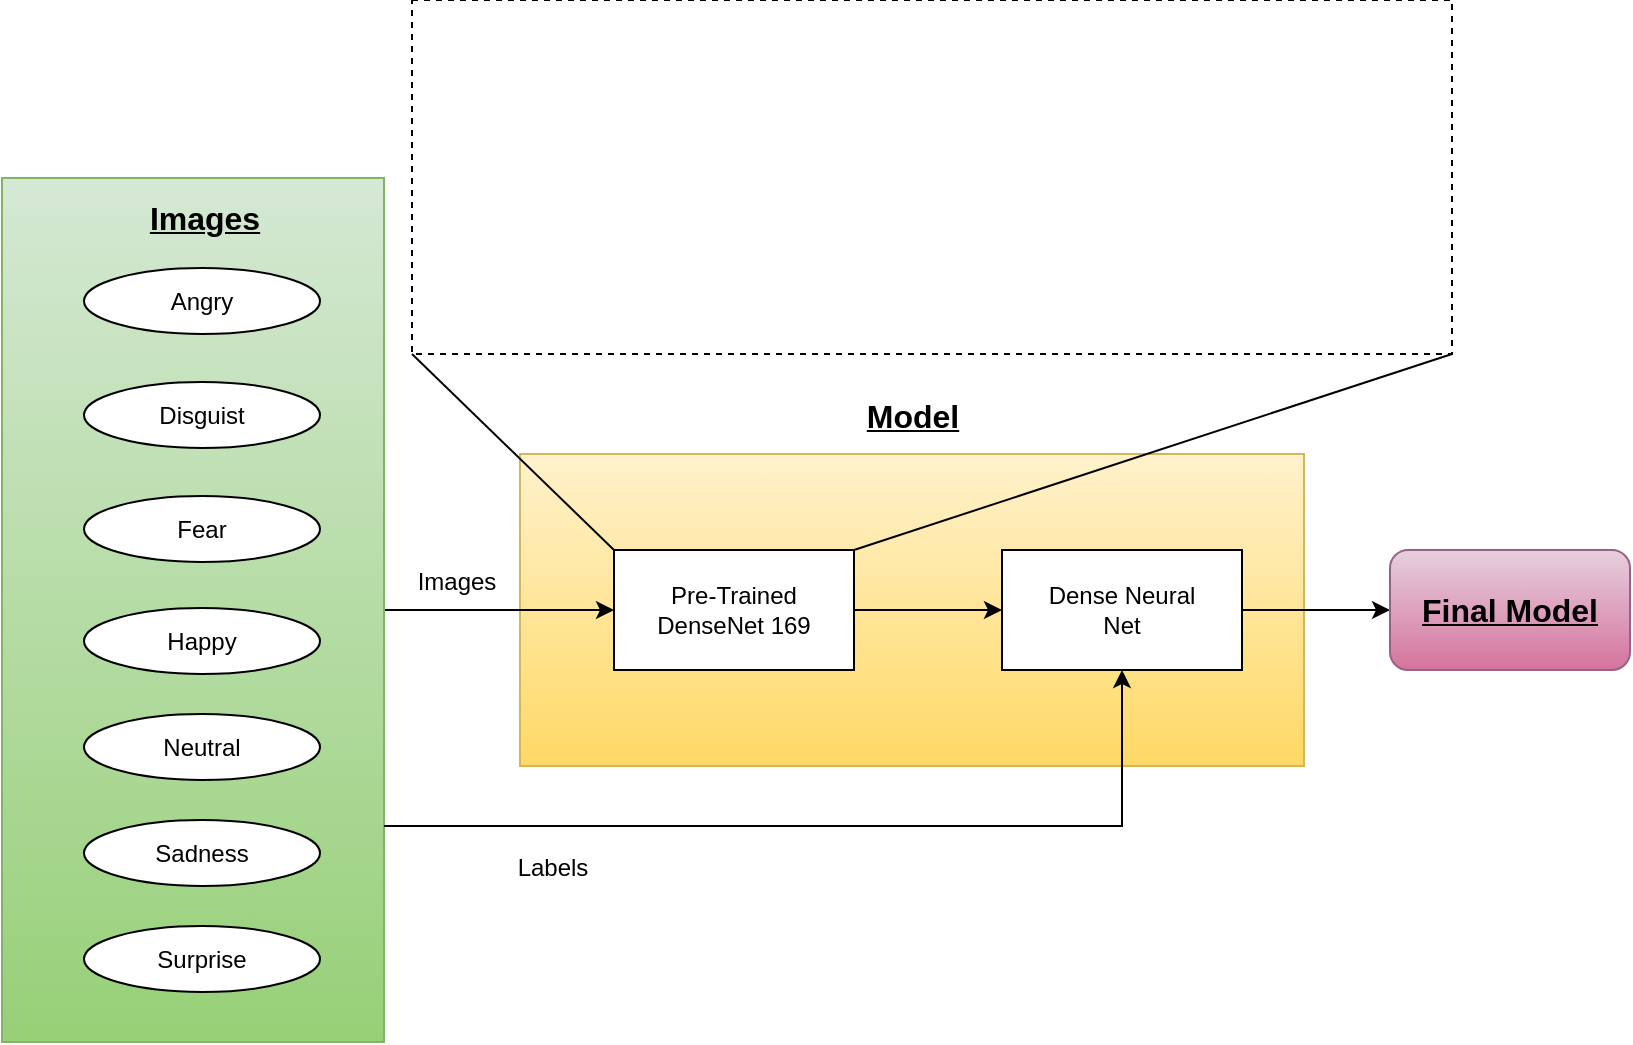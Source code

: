 <mxfile version="20.0.4"><diagram id="thozJsycCmTBnnYzCIkA" name="Page-1"><mxGraphModel dx="1837" dy="761" grid="0" gridSize="10" guides="1" tooltips="1" connect="1" arrows="1" fold="1" page="0" pageScale="1" pageWidth="850" pageHeight="1100" math="0" shadow="0"><root><mxCell id="0"/><mxCell id="1" parent="0"/><mxCell id="MszbQQiG4D0rDp1DZn0j-6" value="" style="rounded=0;whiteSpace=wrap;html=1;fillColor=#fff2cc;gradientColor=#ffd966;strokeColor=#d6b656;" vertex="1" parent="1"><mxGeometry x="84" y="386" width="392" height="156" as="geometry"/></mxCell><mxCell id="MszbQQiG4D0rDp1DZn0j-19" style="edgeStyle=orthogonalEdgeStyle;rounded=0;orthogonalLoop=1;jettySize=auto;html=1;" edge="1" parent="1" source="MszbQQiG4D0rDp1DZn0j-14" target="MszbQQiG4D0rDp1DZn0j-1"><mxGeometry relative="1" as="geometry"/></mxCell><mxCell id="MszbQQiG4D0rDp1DZn0j-14" value="" style="rounded=0;whiteSpace=wrap;html=1;fillColor=#d5e8d4;gradientColor=#97d077;strokeColor=#82b366;" vertex="1" parent="1"><mxGeometry x="-175" y="248" width="191" height="432" as="geometry"/></mxCell><mxCell id="MszbQQiG4D0rDp1DZn0j-18" style="edgeStyle=orthogonalEdgeStyle;rounded=0;orthogonalLoop=1;jettySize=auto;html=1;" edge="1" parent="1" source="MszbQQiG4D0rDp1DZn0j-1" target="MszbQQiG4D0rDp1DZn0j-5"><mxGeometry relative="1" as="geometry"/></mxCell><mxCell id="MszbQQiG4D0rDp1DZn0j-1" value="&lt;div&gt;Pre-Trained&lt;br&gt;&lt;/div&gt;&lt;div&gt;DenseNet 169&lt;br&gt;&lt;/div&gt;" style="rounded=0;whiteSpace=wrap;html=1;" vertex="1" parent="1"><mxGeometry x="131" y="434" width="120" height="60" as="geometry"/></mxCell><mxCell id="MszbQQiG4D0rDp1DZn0j-2" value="" style="shape=image;imageAspect=0;aspect=fixed;verticalLabelPosition=bottom;verticalAlign=top;image=https://www.researchgate.net/profile/Sai-Krishna-Sashank-Madipally/publication/359936702/figure/fig4/AS:1144617466634242@1649909478350/The-architecture-of-DenseNet-169-used-to-implement-the-proposed-method.png;imageBorder=default;perimeterSpacing=0;strokeWidth=1;dashed=1;" vertex="1" parent="1"><mxGeometry x="30" y="159" width="520" height="177" as="geometry"/></mxCell><mxCell id="MszbQQiG4D0rDp1DZn0j-4" value="" style="endArrow=none;startArrow=none;html=1;rounded=0;exitX=0;exitY=0;exitDx=0;exitDy=0;entryX=0;entryY=1;entryDx=0;entryDy=0;startFill=0;endFill=0;" edge="1" parent="1" source="MszbQQiG4D0rDp1DZn0j-1" target="MszbQQiG4D0rDp1DZn0j-2"><mxGeometry width="50" height="50" relative="1" as="geometry"><mxPoint x="359" y="356" as="sourcePoint"/><mxPoint x="548" y="275" as="targetPoint"/></mxGeometry></mxCell><mxCell id="MszbQQiG4D0rDp1DZn0j-27" style="edgeStyle=orthogonalEdgeStyle;rounded=0;orthogonalLoop=1;jettySize=auto;html=1;startArrow=none;startFill=0;endArrow=classic;endFill=1;" edge="1" parent="1" source="MszbQQiG4D0rDp1DZn0j-5" target="MszbQQiG4D0rDp1DZn0j-26"><mxGeometry relative="1" as="geometry"/></mxCell><mxCell id="MszbQQiG4D0rDp1DZn0j-5" value="&lt;div&gt;Dense Neural&lt;/div&gt;&lt;div&gt;Net&lt;br&gt;&lt;/div&gt;" style="rounded=0;whiteSpace=wrap;html=1;" vertex="1" parent="1"><mxGeometry x="325" y="434" width="120" height="60" as="geometry"/></mxCell><mxCell id="MszbQQiG4D0rDp1DZn0j-7" value="Surprise" style="ellipse;whiteSpace=wrap;html=1;" vertex="1" parent="1"><mxGeometry x="-134" y="622" width="118" height="33" as="geometry"/></mxCell><mxCell id="MszbQQiG4D0rDp1DZn0j-8" value="Neutral" style="ellipse;whiteSpace=wrap;html=1;" vertex="1" parent="1"><mxGeometry x="-134" y="516" width="118" height="33" as="geometry"/></mxCell><mxCell id="MszbQQiG4D0rDp1DZn0j-9" value="Happy" style="ellipse;whiteSpace=wrap;html=1;" vertex="1" parent="1"><mxGeometry x="-134" y="463" width="118" height="33" as="geometry"/></mxCell><mxCell id="MszbQQiG4D0rDp1DZn0j-10" value="Fear" style="ellipse;whiteSpace=wrap;html=1;" vertex="1" parent="1"><mxGeometry x="-134" y="407" width="118" height="33" as="geometry"/></mxCell><mxCell id="MszbQQiG4D0rDp1DZn0j-11" value="Disguist" style="ellipse;whiteSpace=wrap;html=1;" vertex="1" parent="1"><mxGeometry x="-134" y="350" width="118" height="33" as="geometry"/></mxCell><mxCell id="MszbQQiG4D0rDp1DZn0j-12" value="Angry" style="ellipse;whiteSpace=wrap;html=1;" vertex="1" parent="1"><mxGeometry x="-134" y="293" width="118" height="33" as="geometry"/></mxCell><mxCell id="MszbQQiG4D0rDp1DZn0j-13" value="Sadness" style="ellipse;whiteSpace=wrap;html=1;" vertex="1" parent="1"><mxGeometry x="-134" y="569" width="118" height="33" as="geometry"/></mxCell><mxCell id="MszbQQiG4D0rDp1DZn0j-15" value="&lt;u&gt;&lt;b&gt;&lt;font style=&quot;font-size: 16px;&quot;&gt;Images&lt;/font&gt;&lt;/b&gt;&lt;/u&gt;" style="text;html=1;align=center;verticalAlign=middle;resizable=0;points=[];autosize=1;strokeColor=none;fillColor=none;" vertex="1" parent="1"><mxGeometry x="-112.5" y="252" width="76" height="31" as="geometry"/></mxCell><mxCell id="MszbQQiG4D0rDp1DZn0j-17" value="Images" style="text;html=1;align=center;verticalAlign=middle;resizable=0;points=[];autosize=1;strokeColor=none;fillColor=none;" vertex="1" parent="1"><mxGeometry x="25" y="437" width="53" height="26" as="geometry"/></mxCell><mxCell id="MszbQQiG4D0rDp1DZn0j-20" value="&lt;u&gt;&lt;b&gt;&lt;font style=&quot;font-size: 16px;&quot;&gt;Model&lt;/font&gt;&lt;/b&gt;&lt;/u&gt;" style="text;html=1;align=center;verticalAlign=middle;resizable=0;points=[];autosize=1;strokeColor=none;fillColor=none;" vertex="1" parent="1"><mxGeometry x="247" y="351.5" width="66" height="31" as="geometry"/></mxCell><mxCell id="MszbQQiG4D0rDp1DZn0j-21" value="" style="endArrow=classic;html=1;rounded=0;exitX=1;exitY=0.75;exitDx=0;exitDy=0;entryX=0.5;entryY=1;entryDx=0;entryDy=0;" edge="1" parent="1" source="MszbQQiG4D0rDp1DZn0j-14" target="MszbQQiG4D0rDp1DZn0j-5"><mxGeometry width="50" height="50" relative="1" as="geometry"><mxPoint x="364" y="411" as="sourcePoint"/><mxPoint x="414" y="361" as="targetPoint"/><Array as="points"><mxPoint x="385" y="572"/></Array></mxGeometry></mxCell><mxCell id="MszbQQiG4D0rDp1DZn0j-23" value="Labels" style="text;html=1;align=center;verticalAlign=middle;resizable=0;points=[];autosize=1;strokeColor=none;fillColor=none;" vertex="1" parent="1"><mxGeometry x="75" y="580" width="49" height="26" as="geometry"/></mxCell><mxCell id="MszbQQiG4D0rDp1DZn0j-24" value="" style="endArrow=none;startArrow=none;html=1;rounded=0;exitX=1;exitY=0;exitDx=0;exitDy=0;entryX=1;entryY=1;entryDx=0;entryDy=0;startFill=0;endFill=0;" edge="1" parent="1" source="MszbQQiG4D0rDp1DZn0j-1" target="MszbQQiG4D0rDp1DZn0j-2"><mxGeometry width="50" height="50" relative="1" as="geometry"><mxPoint x="141" y="444" as="sourcePoint"/><mxPoint x="40" y="346" as="targetPoint"/></mxGeometry></mxCell><mxCell id="MszbQQiG4D0rDp1DZn0j-26" value="&lt;b&gt;&lt;u&gt;&lt;font style=&quot;font-size: 16px;&quot;&gt;Final Model&lt;/font&gt;&lt;/u&gt;&lt;/b&gt;" style="rounded=1;whiteSpace=wrap;html=1;strokeWidth=1;fillColor=#e6d0de;gradientColor=#d5739d;strokeColor=#996185;" vertex="1" parent="1"><mxGeometry x="519" y="434" width="120" height="60" as="geometry"/></mxCell></root></mxGraphModel></diagram></mxfile>